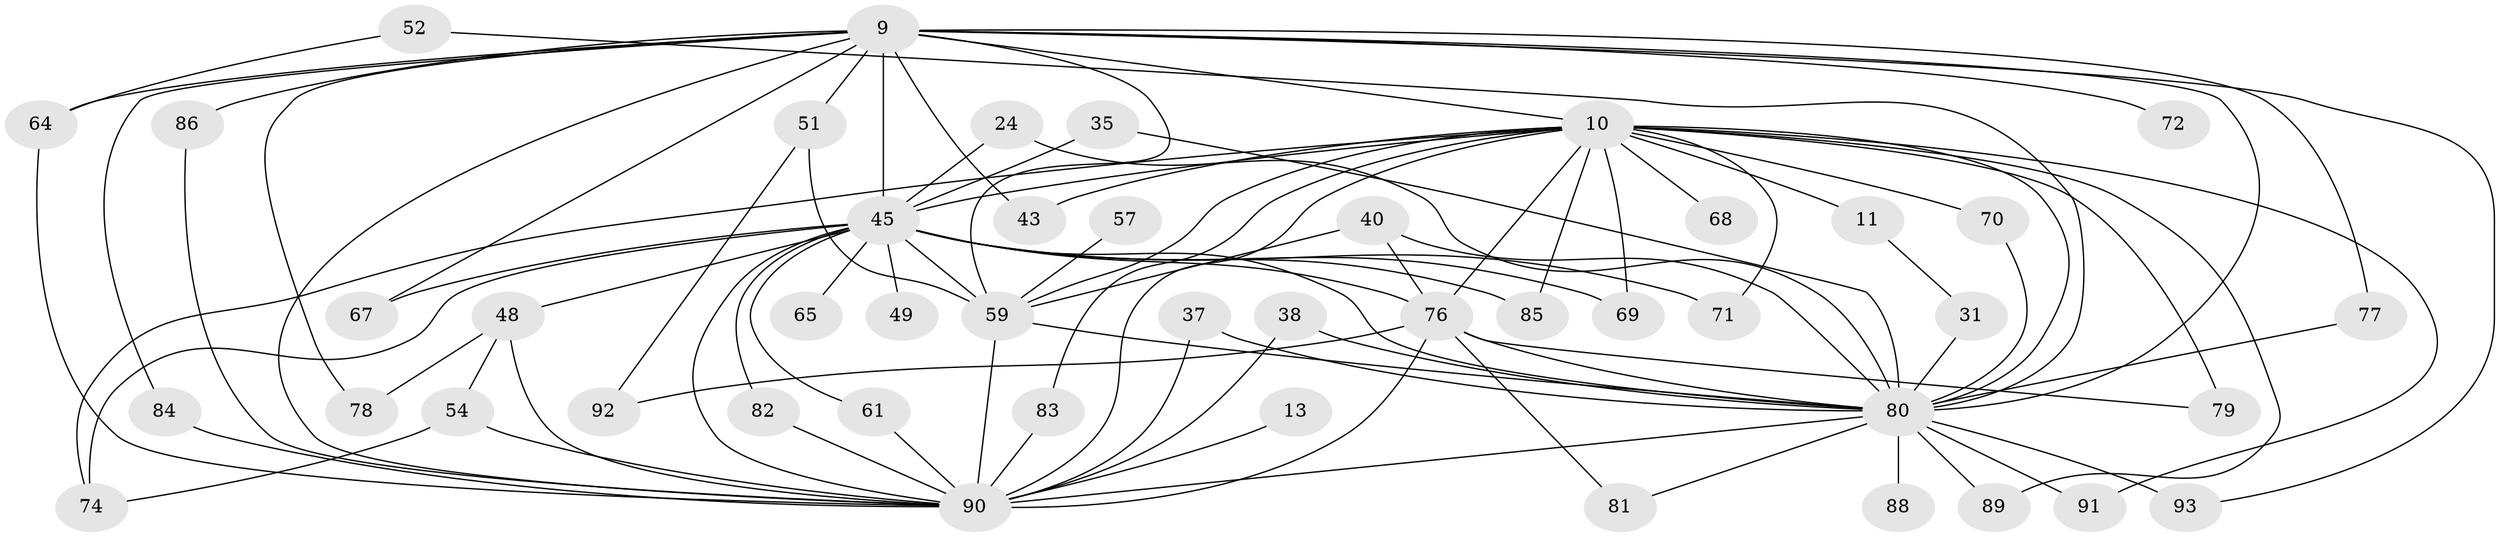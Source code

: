 // original degree distribution, {32: 0.010752688172043012, 17: 0.043010752688172046, 23: 0.010752688172043012, 14: 0.010752688172043012, 16: 0.010752688172043012, 20: 0.021505376344086023, 3: 0.1935483870967742, 4: 0.0967741935483871, 2: 0.5483870967741935, 7: 0.03225806451612903, 5: 0.010752688172043012, 11: 0.010752688172043012}
// Generated by graph-tools (version 1.1) at 2025/43/03/09/25 04:43:50]
// undirected, 46 vertices, 91 edges
graph export_dot {
graph [start="1"]
  node [color=gray90,style=filled];
  9 [super="+5"];
  10 [super="+3"];
  11;
  13;
  24;
  31;
  35;
  37;
  38;
  40 [super="+39"];
  43;
  45 [super="+28+8"];
  48 [super="+21+46"];
  49;
  51 [super="+17"];
  52;
  54;
  57;
  59 [super="+15+47+30+50"];
  61;
  64 [super="+42"];
  65;
  67;
  68;
  69;
  70;
  71 [super="+66"];
  72;
  74 [super="+34"];
  76 [super="+33+73"];
  77 [super="+22"];
  78;
  79 [super="+41"];
  80 [super="+56+75+7"];
  81;
  82;
  83;
  84 [super="+26+63"];
  85;
  86;
  88;
  89;
  90 [super="+87+1"];
  91;
  92;
  93 [super="+32"];
  9 -- 10 [weight=4];
  9 -- 51 [weight=3];
  9 -- 64 [weight=2];
  9 -- 67;
  9 -- 72 [weight=2];
  9 -- 78;
  9 -- 86;
  9 -- 93;
  9 -- 43;
  9 -- 59 [weight=2];
  9 -- 77;
  9 -- 84 [weight=2];
  9 -- 45 [weight=7];
  9 -- 90 [weight=3];
  9 -- 80 [weight=4];
  10 -- 11 [weight=2];
  10 -- 68 [weight=2];
  10 -- 76 [weight=2];
  10 -- 79 [weight=2];
  10 -- 85;
  10 -- 89;
  10 -- 69;
  10 -- 70;
  10 -- 71 [weight=2];
  10 -- 83;
  10 -- 91;
  10 -- 43;
  10 -- 74;
  10 -- 80 [weight=8];
  10 -- 90 [weight=3];
  10 -- 45 [weight=6];
  10 -- 59 [weight=2];
  11 -- 31;
  13 -- 90;
  24 -- 80;
  24 -- 45;
  31 -- 80;
  35 -- 80;
  35 -- 45;
  37 -- 90;
  37 -- 80;
  38 -- 90;
  38 -- 80;
  40 -- 80 [weight=3];
  40 -- 76;
  40 -- 59;
  45 -- 80 [weight=8];
  45 -- 65 [weight=2];
  45 -- 67;
  45 -- 69;
  45 -- 71;
  45 -- 74;
  45 -- 82;
  45 -- 85;
  45 -- 90 [weight=4];
  45 -- 48 [weight=3];
  45 -- 49 [weight=2];
  45 -- 61;
  45 -- 76;
  45 -- 59;
  48 -- 54 [weight=2];
  48 -- 78;
  48 -- 90;
  51 -- 92;
  51 -- 59;
  52 -- 64;
  52 -- 80;
  54 -- 74;
  54 -- 90;
  57 -- 59 [weight=2];
  59 -- 80;
  59 -- 90 [weight=3];
  61 -- 90;
  64 -- 90;
  70 -- 80;
  76 -- 81;
  76 -- 92;
  76 -- 90 [weight=4];
  76 -- 80;
  76 -- 79;
  77 -- 80 [weight=2];
  80 -- 93 [weight=2];
  80 -- 90 [weight=3];
  80 -- 81;
  80 -- 88 [weight=2];
  80 -- 89;
  80 -- 91;
  82 -- 90;
  83 -- 90;
  84 -- 90 [weight=3];
  86 -- 90;
}
